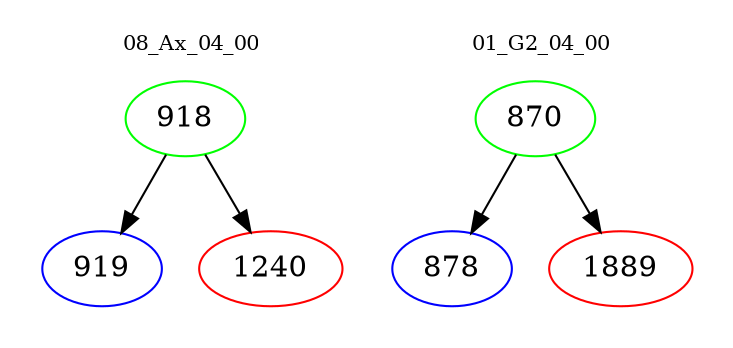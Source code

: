 digraph{
subgraph cluster_0 {
color = white
label = "08_Ax_04_00";
fontsize=10;
T0_918 [label="918", color="green"]
T0_918 -> T0_919 [color="black"]
T0_919 [label="919", color="blue"]
T0_918 -> T0_1240 [color="black"]
T0_1240 [label="1240", color="red"]
}
subgraph cluster_1 {
color = white
label = "01_G2_04_00";
fontsize=10;
T1_870 [label="870", color="green"]
T1_870 -> T1_878 [color="black"]
T1_878 [label="878", color="blue"]
T1_870 -> T1_1889 [color="black"]
T1_1889 [label="1889", color="red"]
}
}
